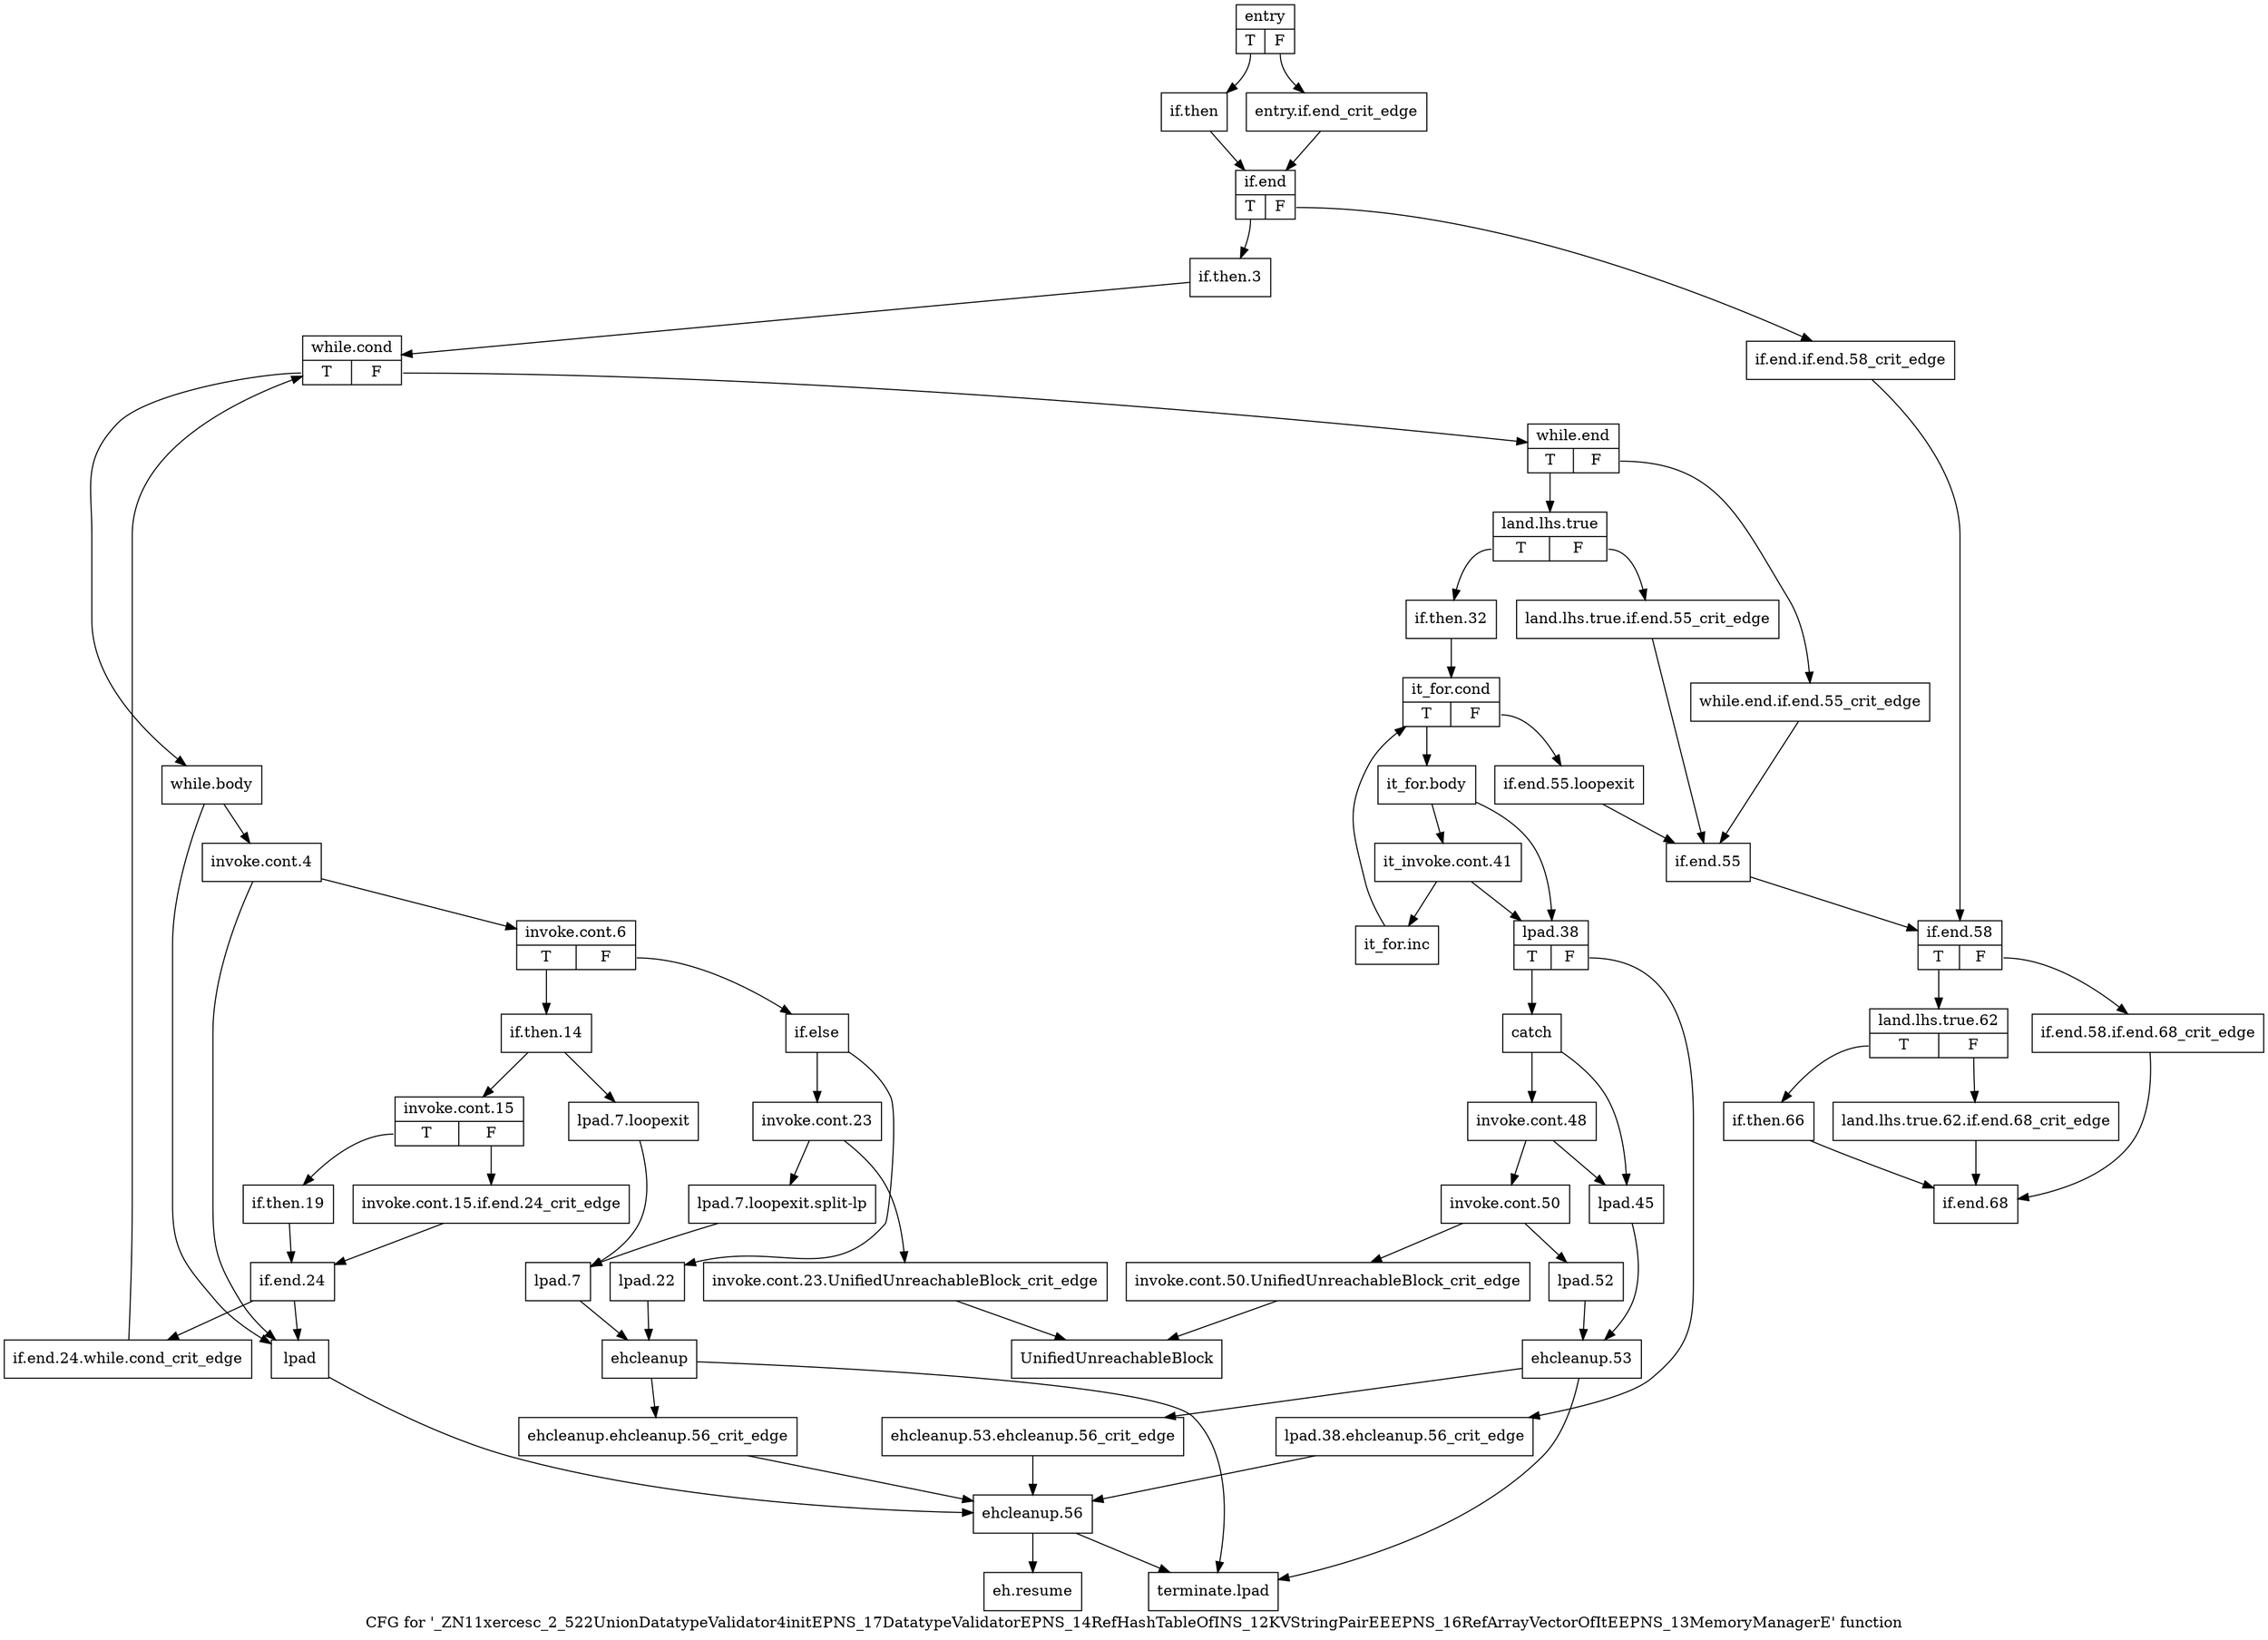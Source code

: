 digraph "CFG for '_ZN11xercesc_2_522UnionDatatypeValidator4initEPNS_17DatatypeValidatorEPNS_14RefHashTableOfINS_12KVStringPairEEEPNS_16RefArrayVectorOfItEEPNS_13MemoryManagerE' function" {
	label="CFG for '_ZN11xercesc_2_522UnionDatatypeValidator4initEPNS_17DatatypeValidatorEPNS_14RefHashTableOfINS_12KVStringPairEEEPNS_16RefArrayVectorOfItEEPNS_13MemoryManagerE' function";

	Node0x4d9b490 [shape=record,label="{entry|{<s0>T|<s1>F}}"];
	Node0x4d9b490:s0 -> Node0x4d9b530;
	Node0x4d9b490:s1 -> Node0x4d9b4e0;
	Node0x4d9b4e0 [shape=record,label="{entry.if.end_crit_edge}"];
	Node0x4d9b4e0 -> Node0x4d9b580;
	Node0x4d9b530 [shape=record,label="{if.then}"];
	Node0x4d9b530 -> Node0x4d9b580;
	Node0x4d9b580 [shape=record,label="{if.end|{<s0>T|<s1>F}}"];
	Node0x4d9b580:s0 -> Node0x4d9c0d0;
	Node0x4d9b580:s1 -> Node0x4d9c080;
	Node0x4d9c080 [shape=record,label="{if.end.if.end.58_crit_edge}"];
	Node0x4d9c080 -> Node0x4d9ce40;
	Node0x4d9c0d0 [shape=record,label="{if.then.3}"];
	Node0x4d9c0d0 -> Node0x4d9c120;
	Node0x4d9c120 [shape=record,label="{while.cond|{<s0>T|<s1>F}}"];
	Node0x4d9c120:s0 -> Node0x4d9c170;
	Node0x4d9c120:s1 -> Node0x4d9c760;
	Node0x4d9c170 [shape=record,label="{while.body}"];
	Node0x4d9c170 -> Node0x4d9c1c0;
	Node0x4d9c170 -> Node0x4d9c3a0;
	Node0x4d9c1c0 [shape=record,label="{invoke.cont.4}"];
	Node0x4d9c1c0 -> Node0x4d9c210;
	Node0x4d9c1c0 -> Node0x4d9c3a0;
	Node0x4d9c210 [shape=record,label="{invoke.cont.6|{<s0>T|<s1>F}}"];
	Node0x4d9c210:s0 -> Node0x4d9c260;
	Node0x4d9c210:s1 -> Node0x4d9c4e0;
	Node0x4d9c260 [shape=record,label="{if.then.14}"];
	Node0x4d9c260 -> Node0x4d9c2b0;
	Node0x4d9c260 -> Node0x4d9c3f0;
	Node0x4d9c2b0 [shape=record,label="{invoke.cont.15|{<s0>T|<s1>F}}"];
	Node0x4d9c2b0:s0 -> Node0x4d9c350;
	Node0x4d9c2b0:s1 -> Node0x4d9c300;
	Node0x4d9c300 [shape=record,label="{invoke.cont.15.if.end.24_crit_edge}"];
	Node0x4d9c300 -> Node0x4d9c620;
	Node0x4d9c350 [shape=record,label="{if.then.19}"];
	Node0x4d9c350 -> Node0x4d9c620;
	Node0x4d9c3a0 [shape=record,label="{lpad}"];
	Node0x4d9c3a0 -> Node0x4d9cdf0;
	Node0x4d9c3f0 [shape=record,label="{lpad.7.loopexit}"];
	Node0x4d9c3f0 -> Node0x4d9c490;
	Node0x4d9c440 [shape=record,label="{lpad.7.loopexit.split-lp}"];
	Node0x4d9c440 -> Node0x4d9c490;
	Node0x4d9c490 [shape=record,label="{lpad.7}"];
	Node0x4d9c490 -> Node0x4d9c6c0;
	Node0x4d9c4e0 [shape=record,label="{if.else}"];
	Node0x4d9c4e0 -> Node0x4d9c530;
	Node0x4d9c4e0 -> Node0x4d9c5d0;
	Node0x4d9c530 [shape=record,label="{invoke.cont.23}"];
	Node0x4d9c530 -> Node0x4d9c580;
	Node0x4d9c530 -> Node0x4d9c440;
	Node0x4d9c580 [shape=record,label="{invoke.cont.23.UnifiedUnreachableBlock_crit_edge}"];
	Node0x4d9c580 -> Node0x4d9d0c0;
	Node0x4d9c5d0 [shape=record,label="{lpad.22}"];
	Node0x4d9c5d0 -> Node0x4d9c6c0;
	Node0x4d9c620 [shape=record,label="{if.end.24}"];
	Node0x4d9c620 -> Node0x4d9c670;
	Node0x4d9c620 -> Node0x4d9c3a0;
	Node0x4d9c670 [shape=record,label="{if.end.24.while.cond_crit_edge}"];
	Node0x4d9c670 -> Node0x4d9c120;
	Node0x4d9c6c0 [shape=record,label="{ehcleanup}"];
	Node0x4d9c6c0 -> Node0x4d9c710;
	Node0x4d9c6c0 -> Node0x4d9d070;
	Node0x4d9c710 [shape=record,label="{ehcleanup.ehcleanup.56_crit_edge}"];
	Node0x4d9c710 -> Node0x4d9cdf0;
	Node0x4d9c760 [shape=record,label="{while.end|{<s0>T|<s1>F}}"];
	Node0x4d9c760:s0 -> Node0x4d9c800;
	Node0x4d9c760:s1 -> Node0x4d9c7b0;
	Node0x4d9c7b0 [shape=record,label="{while.end.if.end.55_crit_edge}"];
	Node0x4d9c7b0 -> Node0x4d9cda0;
	Node0x4d9c800 [shape=record,label="{land.lhs.true|{<s0>T|<s1>F}}"];
	Node0x4d9c800:s0 -> Node0x4d9c8a0;
	Node0x4d9c800:s1 -> Node0x4d9c850;
	Node0x4d9c850 [shape=record,label="{land.lhs.true.if.end.55_crit_edge}"];
	Node0x4d9c850 -> Node0x4d9cda0;
	Node0x4d9c8a0 [shape=record,label="{if.then.32}"];
	Node0x4d9c8a0 -> Node0x4d9c8f0;
	Node0x4d9c8f0 [shape=record,label="{it_for.cond|{<s0>T|<s1>F}}"];
	Node0x4d9c8f0:s0 -> Node0x4d9c940;
	Node0x4d9c8f0:s1 -> Node0x4d9cd50;
	Node0x4d9c940 [shape=record,label="{it_for.body}"];
	Node0x4d9c940 -> Node0x4d9c990;
	Node0x4d9c940 -> Node0x4d9ca30;
	Node0x4d9c990 [shape=record,label="{it_invoke.cont.41}"];
	Node0x4d9c990 -> Node0x4d9c9e0;
	Node0x4d9c990 -> Node0x4d9ca30;
	Node0x4d9c9e0 [shape=record,label="{it_for.inc}"];
	Node0x4d9c9e0 -> Node0x4d9c8f0;
	Node0x4d9ca30 [shape=record,label="{lpad.38|{<s0>T|<s1>F}}"];
	Node0x4d9ca30:s0 -> Node0x4d9cad0;
	Node0x4d9ca30:s1 -> Node0x4d9ca80;
	Node0x4d9ca80 [shape=record,label="{lpad.38.ehcleanup.56_crit_edge}"];
	Node0x4d9ca80 -> Node0x4d9cdf0;
	Node0x4d9cad0 [shape=record,label="{catch}"];
	Node0x4d9cad0 -> Node0x4d9cb20;
	Node0x4d9cad0 -> Node0x4d9cc10;
	Node0x4d9cb20 [shape=record,label="{invoke.cont.48}"];
	Node0x4d9cb20 -> Node0x4d9cb70;
	Node0x4d9cb20 -> Node0x4d9cc10;
	Node0x4d9cb70 [shape=record,label="{invoke.cont.50}"];
	Node0x4d9cb70 -> Node0x4d9cbc0;
	Node0x4d9cb70 -> Node0x4d9cc60;
	Node0x4d9cbc0 [shape=record,label="{invoke.cont.50.UnifiedUnreachableBlock_crit_edge}"];
	Node0x4d9cbc0 -> Node0x4d9d0c0;
	Node0x4d9cc10 [shape=record,label="{lpad.45}"];
	Node0x4d9cc10 -> Node0x4d9ccb0;
	Node0x4d9cc60 [shape=record,label="{lpad.52}"];
	Node0x4d9cc60 -> Node0x4d9ccb0;
	Node0x4d9ccb0 [shape=record,label="{ehcleanup.53}"];
	Node0x4d9ccb0 -> Node0x4d9cd00;
	Node0x4d9ccb0 -> Node0x4d9d070;
	Node0x4d9cd00 [shape=record,label="{ehcleanup.53.ehcleanup.56_crit_edge}"];
	Node0x4d9cd00 -> Node0x4d9cdf0;
	Node0x4d9cd50 [shape=record,label="{if.end.55.loopexit}"];
	Node0x4d9cd50 -> Node0x4d9cda0;
	Node0x4d9cda0 [shape=record,label="{if.end.55}"];
	Node0x4d9cda0 -> Node0x4d9ce40;
	Node0x4d9cdf0 [shape=record,label="{ehcleanup.56}"];
	Node0x4d9cdf0 -> Node0x4d9d020;
	Node0x4d9cdf0 -> Node0x4d9d070;
	Node0x4d9ce40 [shape=record,label="{if.end.58|{<s0>T|<s1>F}}"];
	Node0x4d9ce40:s0 -> Node0x4d9cee0;
	Node0x4d9ce40:s1 -> Node0x4d9ce90;
	Node0x4d9ce90 [shape=record,label="{if.end.58.if.end.68_crit_edge}"];
	Node0x4d9ce90 -> Node0x4d9cfd0;
	Node0x4d9cee0 [shape=record,label="{land.lhs.true.62|{<s0>T|<s1>F}}"];
	Node0x4d9cee0:s0 -> Node0x4d9cf80;
	Node0x4d9cee0:s1 -> Node0x4d9cf30;
	Node0x4d9cf30 [shape=record,label="{land.lhs.true.62.if.end.68_crit_edge}"];
	Node0x4d9cf30 -> Node0x4d9cfd0;
	Node0x4d9cf80 [shape=record,label="{if.then.66}"];
	Node0x4d9cf80 -> Node0x4d9cfd0;
	Node0x4d9cfd0 [shape=record,label="{if.end.68}"];
	Node0x4d9d020 [shape=record,label="{eh.resume}"];
	Node0x4d9d070 [shape=record,label="{terminate.lpad}"];
	Node0x4d9d0c0 [shape=record,label="{UnifiedUnreachableBlock}"];
}
